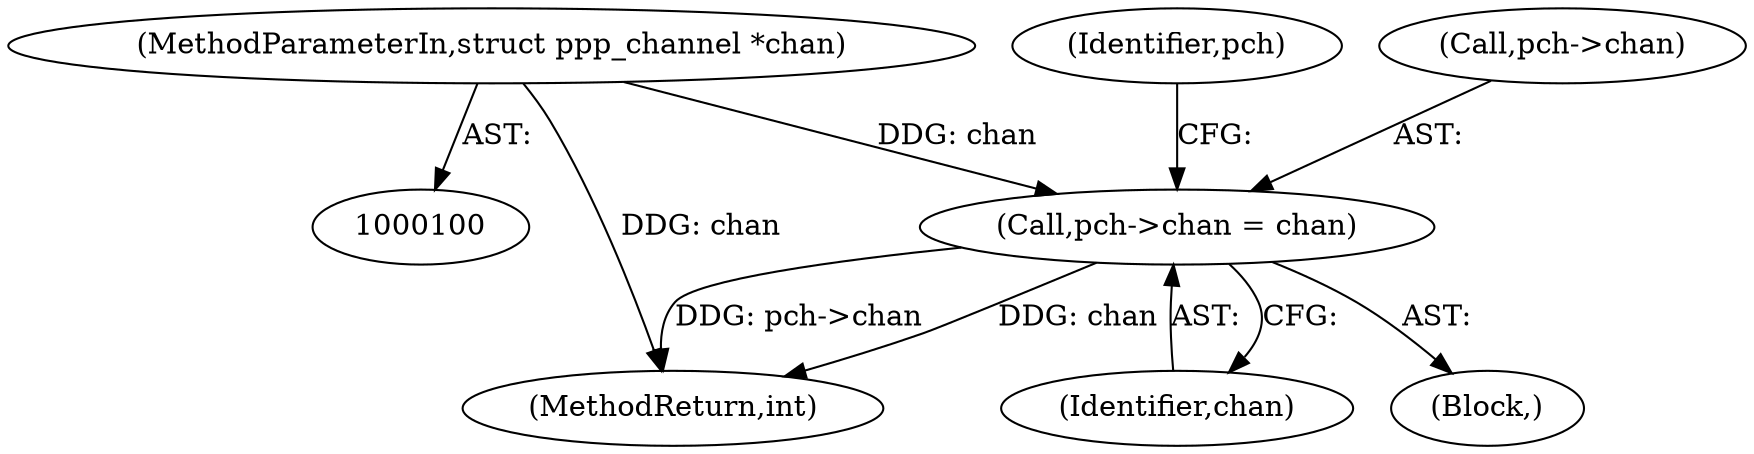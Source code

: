 digraph "0_linux_1f461dcdd296eecedaffffc6bae2bfa90bd7eb89@pointer" {
"1000127" [label="(Call,pch->chan = chan)"];
"1000102" [label="(MethodParameterIn,struct ppp_channel *chan)"];
"1000102" [label="(MethodParameterIn,struct ppp_channel *chan)"];
"1000131" [label="(Identifier,chan)"];
"1000134" [label="(Identifier,pch)"];
"1000128" [label="(Call,pch->chan)"];
"1000127" [label="(Call,pch->chan = chan)"];
"1000213" [label="(MethodReturn,int)"];
"1000103" [label="(Block,)"];
"1000127" -> "1000103"  [label="AST: "];
"1000127" -> "1000131"  [label="CFG: "];
"1000128" -> "1000127"  [label="AST: "];
"1000131" -> "1000127"  [label="AST: "];
"1000134" -> "1000127"  [label="CFG: "];
"1000127" -> "1000213"  [label="DDG: pch->chan"];
"1000127" -> "1000213"  [label="DDG: chan"];
"1000102" -> "1000127"  [label="DDG: chan"];
"1000102" -> "1000100"  [label="AST: "];
"1000102" -> "1000213"  [label="DDG: chan"];
}

